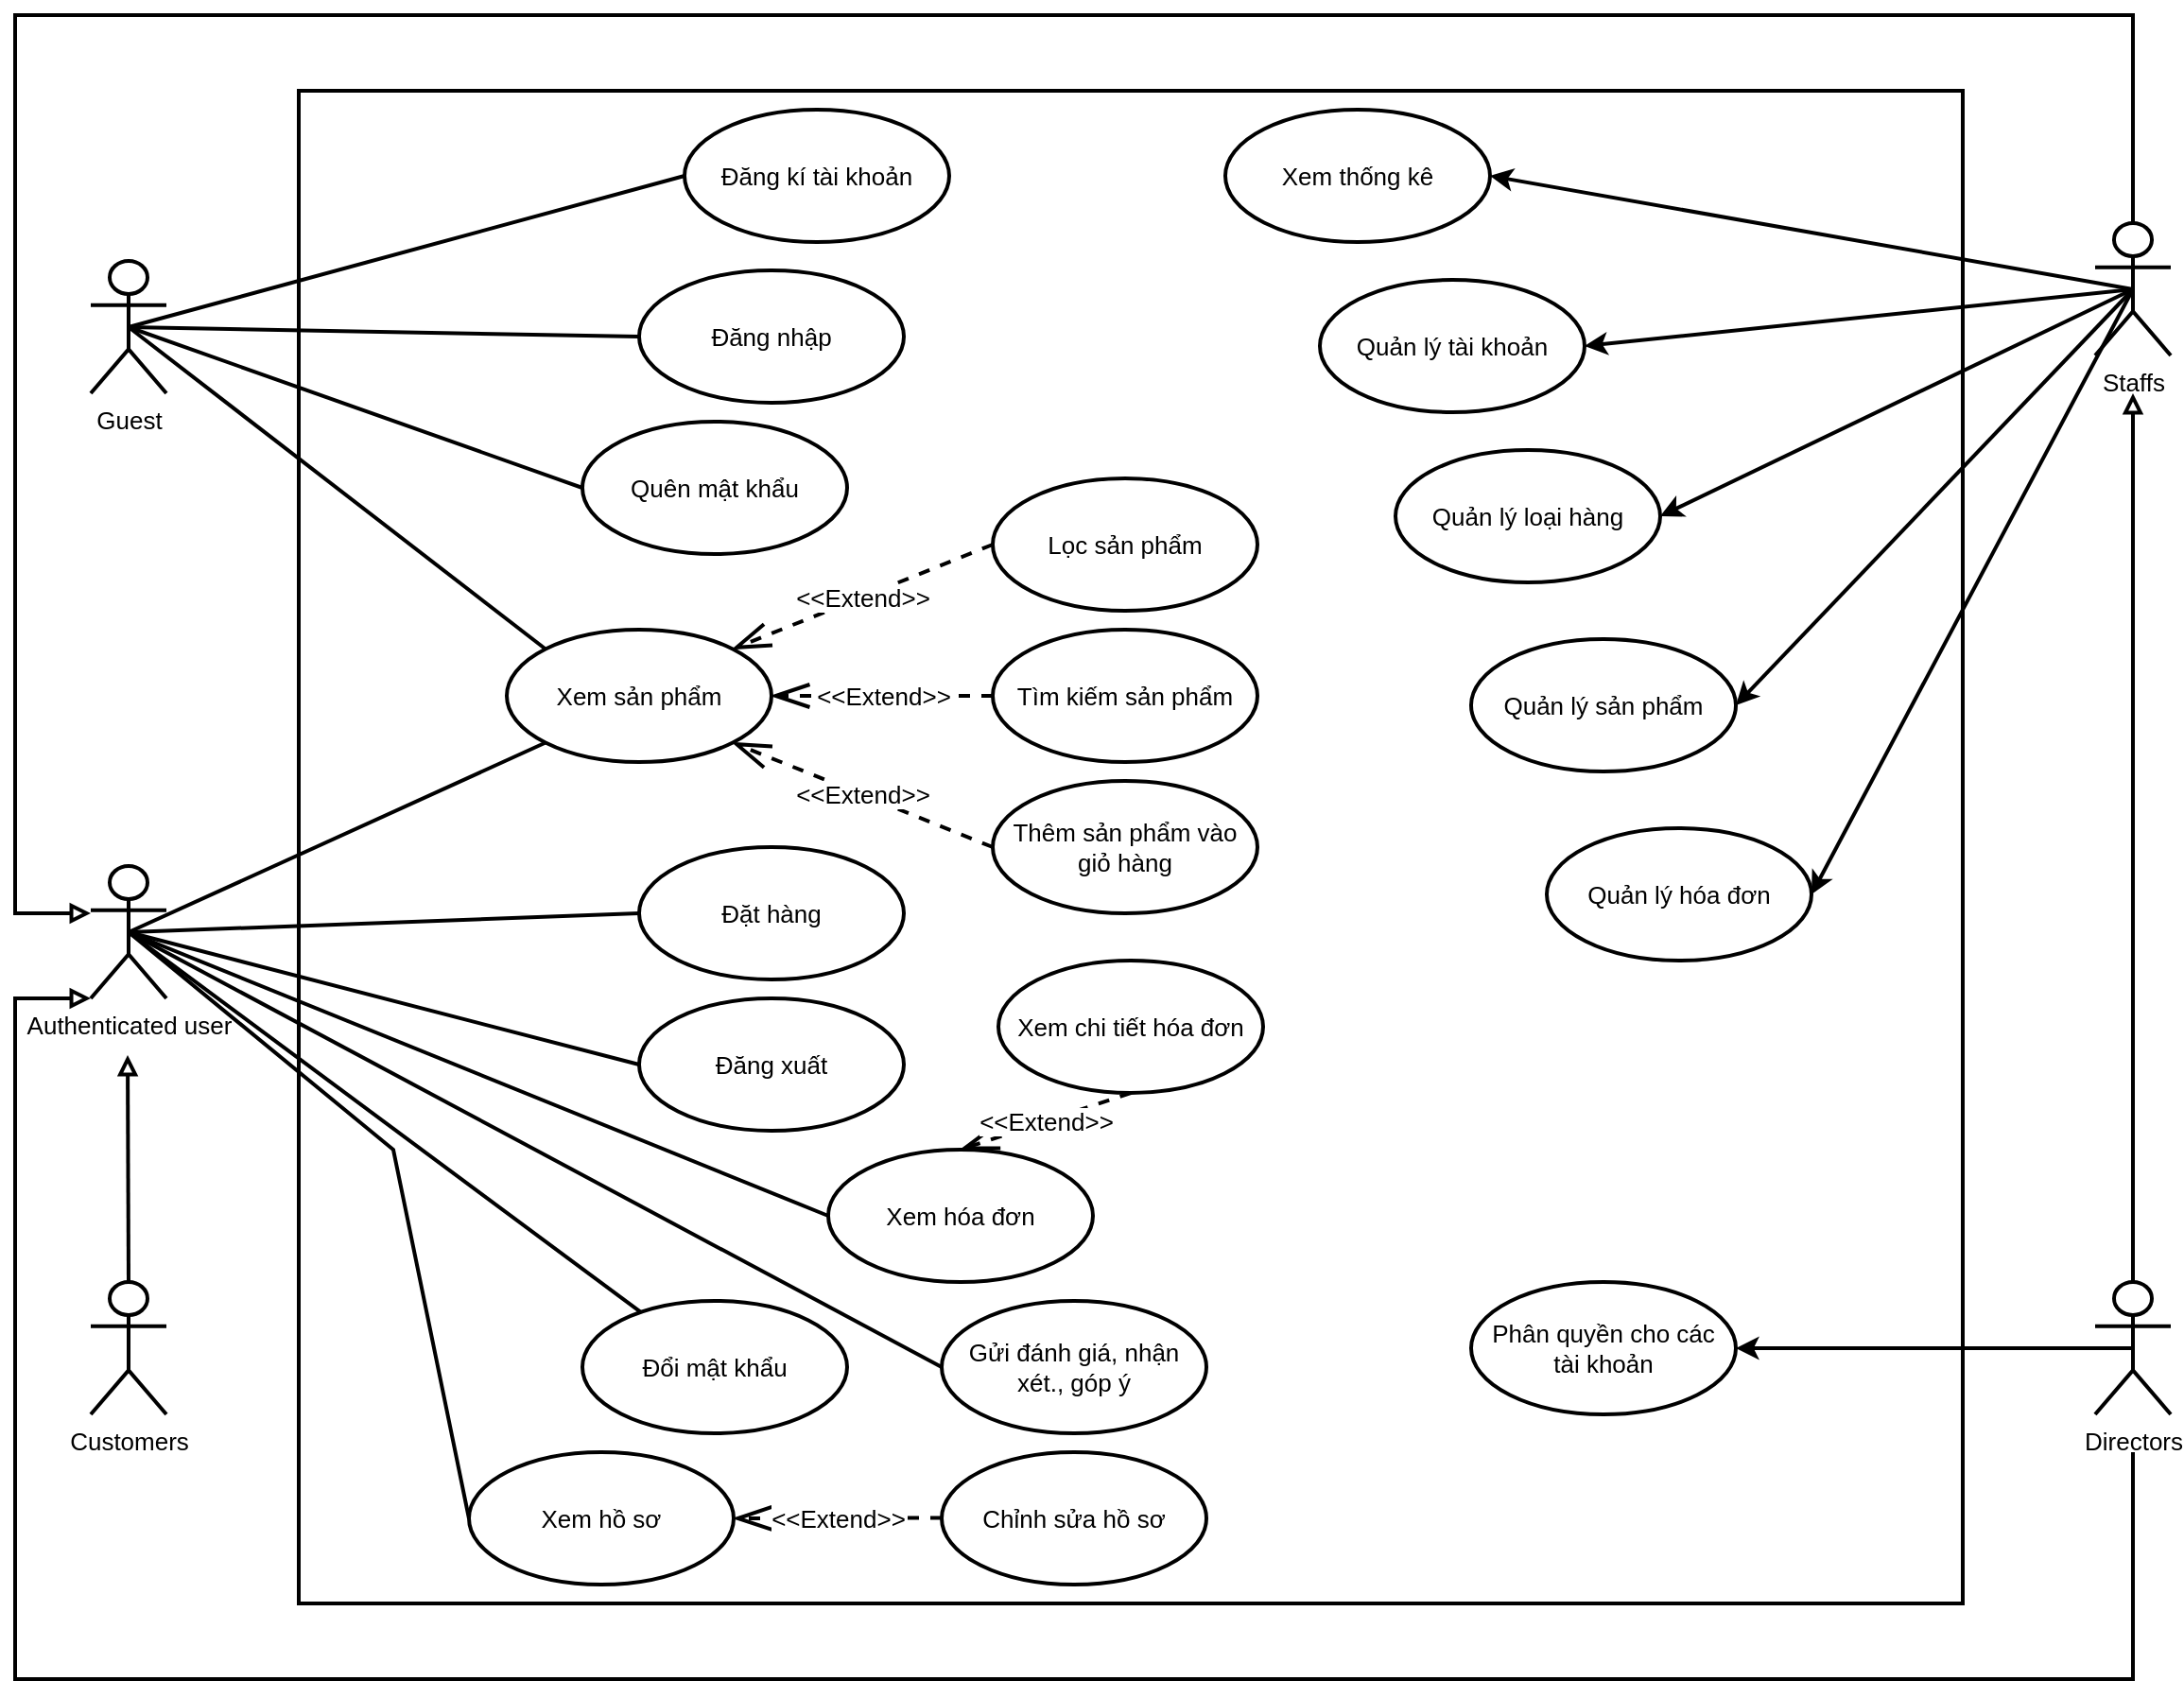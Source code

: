 <mxfile version="21.8.0" type="github">
  <diagram name="Page-1" id="uGp4ZuTMSulvlUHc_5lO">
    <mxGraphModel dx="1909" dy="971" grid="1" gridSize="10" guides="1" tooltips="1" connect="1" arrows="1" fold="1" page="1" pageScale="1" pageWidth="827" pageHeight="1169" math="0" shadow="0">
      <root>
        <mxCell id="0" />
        <mxCell id="1" parent="0" />
        <mxCell id="6F-V5WUXStEtM7WCtSyo-1" value="" style="rounded=0;whiteSpace=wrap;html=1;strokeWidth=2;fontSize=13;" parent="1" vertex="1">
          <mxGeometry x="390" y="80" width="880" height="800" as="geometry" />
        </mxCell>
        <mxCell id="6F-V5WUXStEtM7WCtSyo-9" style="rounded=0;orthogonalLoop=1;jettySize=auto;html=1;exitX=0.5;exitY=0.5;exitDx=0;exitDy=0;exitPerimeter=0;entryX=0;entryY=0.5;entryDx=0;entryDy=0;endArrow=none;endFill=0;strokeWidth=2;fontSize=13;" parent="1" source="6F-V5WUXStEtM7WCtSyo-2" target="6F-V5WUXStEtM7WCtSyo-5" edge="1">
          <mxGeometry relative="1" as="geometry" />
        </mxCell>
        <mxCell id="6F-V5WUXStEtM7WCtSyo-10" style="rounded=0;orthogonalLoop=1;jettySize=auto;html=1;exitX=0.5;exitY=0.5;exitDx=0;exitDy=0;exitPerimeter=0;entryX=0;entryY=0.5;entryDx=0;entryDy=0;endArrow=none;endFill=0;strokeWidth=2;fontSize=13;" parent="1" source="6F-V5WUXStEtM7WCtSyo-2" target="6F-V5WUXStEtM7WCtSyo-6" edge="1">
          <mxGeometry relative="1" as="geometry" />
        </mxCell>
        <mxCell id="6F-V5WUXStEtM7WCtSyo-11" style="rounded=0;orthogonalLoop=1;jettySize=auto;html=1;exitX=0.5;exitY=0.5;exitDx=0;exitDy=0;exitPerimeter=0;entryX=0;entryY=0;entryDx=0;entryDy=0;endArrow=none;endFill=0;strokeWidth=2;fontSize=13;" parent="1" source="6F-V5WUXStEtM7WCtSyo-2" target="6F-V5WUXStEtM7WCtSyo-7" edge="1">
          <mxGeometry relative="1" as="geometry" />
        </mxCell>
        <mxCell id="6F-V5WUXStEtM7WCtSyo-14" style="rounded=0;orthogonalLoop=1;jettySize=auto;html=1;exitX=0.5;exitY=0.5;exitDx=0;exitDy=0;exitPerimeter=0;entryX=0;entryY=0.5;entryDx=0;entryDy=0;endArrow=none;endFill=0;strokeWidth=2;fontSize=13;" parent="1" source="6F-V5WUXStEtM7WCtSyo-2" target="6F-V5WUXStEtM7WCtSyo-13" edge="1">
          <mxGeometry relative="1" as="geometry" />
        </mxCell>
        <mxCell id="6F-V5WUXStEtM7WCtSyo-2" value="Guest" style="shape=umlActor;verticalLabelPosition=bottom;verticalAlign=top;html=1;outlineConnect=0;strokeWidth=2;fontSize=13;" parent="1" vertex="1">
          <mxGeometry x="280" y="170" width="40" height="70" as="geometry" />
        </mxCell>
        <mxCell id="6F-V5WUXStEtM7WCtSyo-20" style="rounded=0;orthogonalLoop=1;jettySize=auto;html=1;exitX=0.5;exitY=0.5;exitDx=0;exitDy=0;exitPerimeter=0;endArrow=none;endFill=0;strokeWidth=2;fontSize=13;" parent="1" source="6F-V5WUXStEtM7WCtSyo-3" target="6F-V5WUXStEtM7WCtSyo-16" edge="1">
          <mxGeometry relative="1" as="geometry" />
        </mxCell>
        <mxCell id="6F-V5WUXStEtM7WCtSyo-21" style="rounded=0;orthogonalLoop=1;jettySize=auto;html=1;exitX=0.5;exitY=0.5;exitDx=0;exitDy=0;exitPerimeter=0;entryX=0;entryY=0.5;entryDx=0;entryDy=0;endArrow=none;endFill=0;strokeWidth=2;fontSize=13;" parent="1" source="6F-V5WUXStEtM7WCtSyo-3" target="6F-V5WUXStEtM7WCtSyo-19" edge="1">
          <mxGeometry relative="1" as="geometry" />
        </mxCell>
        <mxCell id="6F-V5WUXStEtM7WCtSyo-22" style="rounded=0;orthogonalLoop=1;jettySize=auto;html=1;exitX=0.5;exitY=0.5;exitDx=0;exitDy=0;exitPerimeter=0;entryX=0;entryY=0.5;entryDx=0;entryDy=0;endArrow=none;endFill=0;strokeWidth=2;fontSize=13;" parent="1" source="6F-V5WUXStEtM7WCtSyo-3" target="6F-V5WUXStEtM7WCtSyo-17" edge="1">
          <mxGeometry relative="1" as="geometry">
            <Array as="points">
              <mxPoint x="440" y="640" />
            </Array>
          </mxGeometry>
        </mxCell>
        <mxCell id="6F-V5WUXStEtM7WCtSyo-23" style="rounded=0;orthogonalLoop=1;jettySize=auto;html=1;exitX=0.5;exitY=0.5;exitDx=0;exitDy=0;exitPerimeter=0;entryX=0;entryY=0.5;entryDx=0;entryDy=0;endArrow=none;endFill=0;strokeWidth=2;fontSize=13;" parent="1" source="6F-V5WUXStEtM7WCtSyo-3" target="6F-V5WUXStEtM7WCtSyo-18" edge="1">
          <mxGeometry relative="1" as="geometry" />
        </mxCell>
        <mxCell id="uhFLPgq58D3l3HHnuEDF-4" style="rounded=0;orthogonalLoop=1;jettySize=auto;html=1;exitX=0.5;exitY=0.5;exitDx=0;exitDy=0;exitPerimeter=0;endArrow=none;endFill=0;entryX=0;entryY=1;entryDx=0;entryDy=0;strokeWidth=2;fontSize=13;" parent="1" source="6F-V5WUXStEtM7WCtSyo-3" target="6F-V5WUXStEtM7WCtSyo-7" edge="1">
          <mxGeometry relative="1" as="geometry" />
        </mxCell>
        <mxCell id="uhFLPgq58D3l3HHnuEDF-16" style="edgeStyle=none;rounded=0;orthogonalLoop=1;jettySize=auto;html=1;exitX=0.5;exitY=0.5;exitDx=0;exitDy=0;exitPerimeter=0;entryX=0;entryY=0.5;entryDx=0;entryDy=0;endArrow=none;endFill=0;strokeWidth=2;fontSize=13;" parent="1" source="6F-V5WUXStEtM7WCtSyo-3" target="uhFLPgq58D3l3HHnuEDF-15" edge="1">
          <mxGeometry relative="1" as="geometry" />
        </mxCell>
        <mxCell id="egSE64OkeUhPxt0vJbaq-2" style="rounded=0;orthogonalLoop=1;jettySize=auto;html=1;exitX=0.5;exitY=0.5;exitDx=0;exitDy=0;exitPerimeter=0;entryX=0;entryY=0.5;entryDx=0;entryDy=0;endArrow=none;endFill=0;strokeWidth=2;fontSize=13;" edge="1" parent="1" source="6F-V5WUXStEtM7WCtSyo-3" target="egSE64OkeUhPxt0vJbaq-1">
          <mxGeometry relative="1" as="geometry" />
        </mxCell>
        <mxCell id="6F-V5WUXStEtM7WCtSyo-3" value="Authenticated user" style="shape=umlActor;verticalLabelPosition=bottom;verticalAlign=top;html=1;outlineConnect=0;strokeWidth=2;fontSize=13;" parent="1" vertex="1">
          <mxGeometry x="280" y="490" width="40" height="70" as="geometry" />
        </mxCell>
        <mxCell id="6F-V5WUXStEtM7WCtSyo-15" style="edgeStyle=orthogonalEdgeStyle;rounded=0;orthogonalLoop=1;jettySize=auto;html=1;exitX=0.5;exitY=0;exitDx=0;exitDy=0;exitPerimeter=0;endArrow=block;endFill=0;strokeWidth=2;fontSize=13;" parent="1" source="6F-V5WUXStEtM7WCtSyo-4" edge="1">
          <mxGeometry relative="1" as="geometry">
            <mxPoint x="299.5" y="590" as="targetPoint" />
          </mxGeometry>
        </mxCell>
        <mxCell id="6F-V5WUXStEtM7WCtSyo-4" value="Customers" style="shape=umlActor;verticalLabelPosition=bottom;verticalAlign=top;html=1;outlineConnect=0;strokeWidth=2;fontSize=13;" parent="1" vertex="1">
          <mxGeometry x="280" y="710" width="40" height="70" as="geometry" />
        </mxCell>
        <mxCell id="6F-V5WUXStEtM7WCtSyo-5" value="Đăng nhập" style="ellipse;whiteSpace=wrap;html=1;strokeWidth=2;fontSize=13;" parent="1" vertex="1">
          <mxGeometry x="570" y="175" width="140" height="70" as="geometry" />
        </mxCell>
        <mxCell id="6F-V5WUXStEtM7WCtSyo-6" value="Đăng kí tài khoản" style="ellipse;whiteSpace=wrap;html=1;strokeWidth=2;fontSize=13;" parent="1" vertex="1">
          <mxGeometry x="594" y="90" width="140" height="70" as="geometry" />
        </mxCell>
        <mxCell id="6F-V5WUXStEtM7WCtSyo-7" value="Xem sản phẩm" style="ellipse;whiteSpace=wrap;html=1;strokeWidth=2;fontSize=13;" parent="1" vertex="1">
          <mxGeometry x="500" y="365" width="140" height="70" as="geometry" />
        </mxCell>
        <mxCell id="6F-V5WUXStEtM7WCtSyo-8" value="Thêm sản phẩm vào &lt;br style=&quot;font-size: 13px;&quot;&gt;giỏ hàng" style="ellipse;whiteSpace=wrap;html=1;strokeWidth=2;fontSize=13;" parent="1" vertex="1">
          <mxGeometry x="757" y="445" width="140" height="70" as="geometry" />
        </mxCell>
        <mxCell id="6F-V5WUXStEtM7WCtSyo-13" value="Quên mật khẩu" style="ellipse;whiteSpace=wrap;html=1;strokeWidth=2;fontSize=13;" parent="1" vertex="1">
          <mxGeometry x="540" y="255" width="140" height="70" as="geometry" />
        </mxCell>
        <mxCell id="6F-V5WUXStEtM7WCtSyo-16" value="Đổi mật khẩu" style="ellipse;whiteSpace=wrap;html=1;strokeWidth=2;fontSize=13;" parent="1" vertex="1">
          <mxGeometry x="540" y="720" width="140" height="70" as="geometry" />
        </mxCell>
        <mxCell id="6F-V5WUXStEtM7WCtSyo-17" value="Xem hồ sơ" style="ellipse;whiteSpace=wrap;html=1;strokeWidth=2;fontSize=13;" parent="1" vertex="1">
          <mxGeometry x="480" y="800" width="140" height="70" as="geometry" />
        </mxCell>
        <mxCell id="6F-V5WUXStEtM7WCtSyo-18" value="Đặt hàng" style="ellipse;whiteSpace=wrap;html=1;strokeWidth=2;fontSize=13;" parent="1" vertex="1">
          <mxGeometry x="570" y="480" width="140" height="70" as="geometry" />
        </mxCell>
        <mxCell id="6F-V5WUXStEtM7WCtSyo-19" value="Đăng xuất" style="ellipse;whiteSpace=wrap;html=1;strokeWidth=2;fontSize=13;" parent="1" vertex="1">
          <mxGeometry x="570" y="560" width="140" height="70" as="geometry" />
        </mxCell>
        <mxCell id="uhFLPgq58D3l3HHnuEDF-28" style="edgeStyle=none;rounded=0;orthogonalLoop=1;jettySize=auto;html=1;exitX=0.5;exitY=0.5;exitDx=0;exitDy=0;exitPerimeter=0;entryX=1;entryY=0.5;entryDx=0;entryDy=0;strokeWidth=2;fontSize=13;" parent="1" source="uhFLPgq58D3l3HHnuEDF-1" target="uhFLPgq58D3l3HHnuEDF-23" edge="1">
          <mxGeometry relative="1" as="geometry" />
        </mxCell>
        <mxCell id="uhFLPgq58D3l3HHnuEDF-29" style="edgeStyle=none;rounded=0;orthogonalLoop=1;jettySize=auto;html=1;exitX=0.5;exitY=0.5;exitDx=0;exitDy=0;exitPerimeter=0;entryX=1;entryY=0.5;entryDx=0;entryDy=0;strokeWidth=2;fontSize=13;" parent="1" source="uhFLPgq58D3l3HHnuEDF-1" target="uhFLPgq58D3l3HHnuEDF-24" edge="1">
          <mxGeometry relative="1" as="geometry" />
        </mxCell>
        <mxCell id="uhFLPgq58D3l3HHnuEDF-30" style="edgeStyle=none;rounded=0;orthogonalLoop=1;jettySize=auto;html=1;exitX=0.5;exitY=0.5;exitDx=0;exitDy=0;exitPerimeter=0;entryX=1;entryY=0.5;entryDx=0;entryDy=0;strokeWidth=2;fontSize=13;" parent="1" source="uhFLPgq58D3l3HHnuEDF-1" target="uhFLPgq58D3l3HHnuEDF-27" edge="1">
          <mxGeometry relative="1" as="geometry" />
        </mxCell>
        <mxCell id="uhFLPgq58D3l3HHnuEDF-31" style="edgeStyle=none;rounded=0;orthogonalLoop=1;jettySize=auto;html=1;exitX=0.5;exitY=0.5;exitDx=0;exitDy=0;exitPerimeter=0;entryX=1;entryY=0.5;entryDx=0;entryDy=0;strokeWidth=2;fontSize=13;" parent="1" source="uhFLPgq58D3l3HHnuEDF-1" target="uhFLPgq58D3l3HHnuEDF-25" edge="1">
          <mxGeometry relative="1" as="geometry" />
        </mxCell>
        <mxCell id="uhFLPgq58D3l3HHnuEDF-32" style="edgeStyle=none;rounded=0;orthogonalLoop=1;jettySize=auto;html=1;exitX=0.5;exitY=0.5;exitDx=0;exitDy=0;exitPerimeter=0;entryX=1;entryY=0.5;entryDx=0;entryDy=0;strokeWidth=2;fontSize=13;" parent="1" source="uhFLPgq58D3l3HHnuEDF-1" target="uhFLPgq58D3l3HHnuEDF-26" edge="1">
          <mxGeometry relative="1" as="geometry" />
        </mxCell>
        <mxCell id="uhFLPgq58D3l3HHnuEDF-1" value="Staffs" style="shape=umlActor;verticalLabelPosition=bottom;verticalAlign=top;html=1;outlineConnect=0;strokeWidth=2;fontSize=13;" parent="1" vertex="1">
          <mxGeometry x="1340" y="150" width="40" height="70" as="geometry" />
        </mxCell>
        <mxCell id="uhFLPgq58D3l3HHnuEDF-40" style="edgeStyle=none;rounded=0;orthogonalLoop=1;jettySize=auto;html=1;exitX=0.5;exitY=0.5;exitDx=0;exitDy=0;exitPerimeter=0;entryX=1;entryY=0.5;entryDx=0;entryDy=0;strokeWidth=2;fontSize=13;" parent="1" source="uhFLPgq58D3l3HHnuEDF-2" target="uhFLPgq58D3l3HHnuEDF-39" edge="1">
          <mxGeometry relative="1" as="geometry" />
        </mxCell>
        <mxCell id="uhFLPgq58D3l3HHnuEDF-41" style="edgeStyle=none;rounded=0;orthogonalLoop=1;jettySize=auto;html=1;exitX=0.5;exitY=0;exitDx=0;exitDy=0;exitPerimeter=0;endArrow=block;endFill=0;strokeWidth=2;fontSize=13;" parent="1" source="uhFLPgq58D3l3HHnuEDF-2" edge="1">
          <mxGeometry relative="1" as="geometry">
            <mxPoint x="1360" y="240" as="targetPoint" />
          </mxGeometry>
        </mxCell>
        <mxCell id="uhFLPgq58D3l3HHnuEDF-2" value="Directors" style="shape=umlActor;verticalLabelPosition=bottom;verticalAlign=top;html=1;outlineConnect=0;strokeWidth=2;fontSize=13;" parent="1" vertex="1">
          <mxGeometry x="1340" y="710" width="40" height="70" as="geometry" />
        </mxCell>
        <mxCell id="uhFLPgq58D3l3HHnuEDF-3" style="edgeStyle=orthogonalEdgeStyle;rounded=0;orthogonalLoop=1;jettySize=auto;html=1;entryX=0;entryY=0.333;entryDx=0;entryDy=0;entryPerimeter=0;endArrow=block;endFill=0;strokeWidth=2;fontSize=13;" parent="1" edge="1">
          <mxGeometry relative="1" as="geometry">
            <mxPoint x="1360" y="150" as="sourcePoint" />
            <mxPoint x="280" y="515.003" as="targetPoint" />
            <Array as="points">
              <mxPoint x="1360" y="40" />
              <mxPoint x="240" y="40" />
              <mxPoint x="240" y="515" />
            </Array>
          </mxGeometry>
        </mxCell>
        <mxCell id="uhFLPgq58D3l3HHnuEDF-8" value="&amp;lt;&amp;lt;Extend&amp;gt;&amp;gt;" style="endArrow=openThin;endSize=16;endFill=0;html=1;rounded=0;exitX=0;exitY=0.5;exitDx=0;exitDy=0;entryX=1;entryY=1;entryDx=0;entryDy=0;dashed=1;strokeWidth=2;fontSize=13;" parent="1" source="6F-V5WUXStEtM7WCtSyo-8" target="6F-V5WUXStEtM7WCtSyo-7" edge="1">
          <mxGeometry width="160" relative="1" as="geometry">
            <mxPoint x="720" y="428.67" as="sourcePoint" />
            <mxPoint x="880" y="428.67" as="targetPoint" />
          </mxGeometry>
        </mxCell>
        <mxCell id="uhFLPgq58D3l3HHnuEDF-11" style="edgeStyle=orthogonalEdgeStyle;rounded=0;orthogonalLoop=1;jettySize=auto;html=1;entryX=0.5;entryY=0.5;entryDx=0;entryDy=0;entryPerimeter=0;endArrow=block;endFill=0;strokeWidth=2;fontSize=13;" parent="1" edge="1">
          <mxGeometry relative="1" as="geometry">
            <mxPoint x="1360" y="800" as="sourcePoint" />
            <mxPoint x="280" y="560" as="targetPoint" />
            <Array as="points">
              <mxPoint x="1360" y="920" />
              <mxPoint x="240" y="920" />
              <mxPoint x="240" y="560" />
            </Array>
          </mxGeometry>
        </mxCell>
        <mxCell id="uhFLPgq58D3l3HHnuEDF-15" value="Xem hóa đơn" style="ellipse;whiteSpace=wrap;html=1;strokeWidth=2;fontSize=13;" parent="1" vertex="1">
          <mxGeometry x="670" y="640" width="140" height="70" as="geometry" />
        </mxCell>
        <mxCell id="uhFLPgq58D3l3HHnuEDF-17" value="Xem chi tiết hóa đơn" style="ellipse;whiteSpace=wrap;html=1;strokeWidth=2;fontSize=13;" parent="1" vertex="1">
          <mxGeometry x="760" y="540" width="140" height="70" as="geometry" />
        </mxCell>
        <mxCell id="uhFLPgq58D3l3HHnuEDF-18" value="&amp;lt;&amp;lt;Extend&amp;gt;&amp;gt;" style="endArrow=openThin;endSize=16;endFill=0;html=1;rounded=0;exitX=0.5;exitY=1;exitDx=0;exitDy=0;entryX=0.5;entryY=0;entryDx=0;entryDy=0;dashed=1;strokeWidth=2;fontSize=13;" parent="1" source="uhFLPgq58D3l3HHnuEDF-17" target="uhFLPgq58D3l3HHnuEDF-15" edge="1">
          <mxGeometry width="160" relative="1" as="geometry">
            <mxPoint x="960" y="684.58" as="sourcePoint" />
            <mxPoint x="850" y="684.58" as="targetPoint" />
          </mxGeometry>
        </mxCell>
        <mxCell id="uhFLPgq58D3l3HHnuEDF-19" value="Tìm kiếm sản phẩm" style="ellipse;whiteSpace=wrap;html=1;strokeWidth=2;fontSize=13;" parent="1" vertex="1">
          <mxGeometry x="757" y="365" width="140" height="70" as="geometry" />
        </mxCell>
        <mxCell id="uhFLPgq58D3l3HHnuEDF-20" value="Lọc sản phẩm" style="ellipse;whiteSpace=wrap;html=1;strokeWidth=2;fontSize=13;" parent="1" vertex="1">
          <mxGeometry x="757" y="285" width="140" height="70" as="geometry" />
        </mxCell>
        <mxCell id="uhFLPgq58D3l3HHnuEDF-21" value="&amp;lt;&amp;lt;Extend&amp;gt;&amp;gt;" style="endArrow=openThin;endSize=16;endFill=0;html=1;rounded=0;exitX=0;exitY=0.5;exitDx=0;exitDy=0;entryX=1;entryY=0.5;entryDx=0;entryDy=0;dashed=1;strokeWidth=2;fontSize=13;" parent="1" source="uhFLPgq58D3l3HHnuEDF-19" target="6F-V5WUXStEtM7WCtSyo-7" edge="1">
          <mxGeometry width="160" relative="1" as="geometry">
            <mxPoint x="790" y="495" as="sourcePoint" />
            <mxPoint x="690" y="445" as="targetPoint" />
          </mxGeometry>
        </mxCell>
        <mxCell id="uhFLPgq58D3l3HHnuEDF-22" value="&amp;lt;&amp;lt;Extend&amp;gt;&amp;gt;" style="endArrow=openThin;endSize=16;endFill=0;html=1;rounded=0;exitX=0;exitY=0.5;exitDx=0;exitDy=0;entryX=1;entryY=0;entryDx=0;entryDy=0;dashed=1;strokeWidth=2;fontSize=13;" parent="1" source="uhFLPgq58D3l3HHnuEDF-20" target="6F-V5WUXStEtM7WCtSyo-7" edge="1">
          <mxGeometry width="160" relative="1" as="geometry">
            <mxPoint x="790" y="415" as="sourcePoint" />
            <mxPoint x="690" y="445" as="targetPoint" />
          </mxGeometry>
        </mxCell>
        <mxCell id="uhFLPgq58D3l3HHnuEDF-23" value="Xem thống kê" style="ellipse;whiteSpace=wrap;html=1;strokeWidth=2;fontSize=13;" parent="1" vertex="1">
          <mxGeometry x="880" y="90" width="140" height="70" as="geometry" />
        </mxCell>
        <mxCell id="uhFLPgq58D3l3HHnuEDF-24" value="Quản lý tài khoản" style="ellipse;whiteSpace=wrap;html=1;strokeWidth=2;fontSize=13;" parent="1" vertex="1">
          <mxGeometry x="930" y="180" width="140" height="70" as="geometry" />
        </mxCell>
        <mxCell id="uhFLPgq58D3l3HHnuEDF-25" value="Quản lý sản phẩm" style="ellipse;whiteSpace=wrap;html=1;strokeWidth=2;fontSize=13;" parent="1" vertex="1">
          <mxGeometry x="1010" y="370" width="140" height="70" as="geometry" />
        </mxCell>
        <mxCell id="uhFLPgq58D3l3HHnuEDF-26" value="Quản lý hóa đơn" style="ellipse;whiteSpace=wrap;html=1;strokeWidth=2;fontSize=13;" parent="1" vertex="1">
          <mxGeometry x="1050" y="470" width="140" height="70" as="geometry" />
        </mxCell>
        <mxCell id="uhFLPgq58D3l3HHnuEDF-27" value="Quản lý loại hàng" style="ellipse;whiteSpace=wrap;html=1;strokeWidth=2;fontSize=13;" parent="1" vertex="1">
          <mxGeometry x="970" y="270" width="140" height="70" as="geometry" />
        </mxCell>
        <mxCell id="uhFLPgq58D3l3HHnuEDF-39" value="Phân quyền cho các&lt;br&gt;tài khoản" style="ellipse;whiteSpace=wrap;html=1;strokeWidth=2;fontSize=13;" parent="1" vertex="1">
          <mxGeometry x="1010" y="710" width="140" height="70" as="geometry" />
        </mxCell>
        <mxCell id="egSE64OkeUhPxt0vJbaq-1" value="Gửi đánh giá, nhận xét., góp ý" style="ellipse;whiteSpace=wrap;html=1;strokeWidth=2;fontSize=13;" vertex="1" parent="1">
          <mxGeometry x="730" y="720" width="140" height="70" as="geometry" />
        </mxCell>
        <mxCell id="egSE64OkeUhPxt0vJbaq-3" value="" style="group;fontSize=13;" vertex="1" connectable="0" parent="1">
          <mxGeometry x="730" y="800" width="140" height="70" as="geometry" />
        </mxCell>
        <mxCell id="uhFLPgq58D3l3HHnuEDF-13" value="Chỉnh sửa hồ sơ" style="ellipse;whiteSpace=wrap;html=1;strokeWidth=2;fontSize=13;" parent="egSE64OkeUhPxt0vJbaq-3" vertex="1">
          <mxGeometry width="140" height="70" as="geometry" />
        </mxCell>
        <mxCell id="uhFLPgq58D3l3HHnuEDF-14" value="&amp;lt;&amp;lt;Extend&amp;gt;&amp;gt;" style="endArrow=openThin;endSize=16;endFill=0;html=1;rounded=0;entryX=1;entryY=0.5;entryDx=0;entryDy=0;dashed=1;strokeWidth=2;fontSize=13;" parent="egSE64OkeUhPxt0vJbaq-3" edge="1" target="6F-V5WUXStEtM7WCtSyo-17">
          <mxGeometry width="160" relative="1" as="geometry">
            <mxPoint y="34.71" as="sourcePoint" />
            <mxPoint x="-106" y="34.29" as="targetPoint" />
          </mxGeometry>
        </mxCell>
      </root>
    </mxGraphModel>
  </diagram>
</mxfile>
